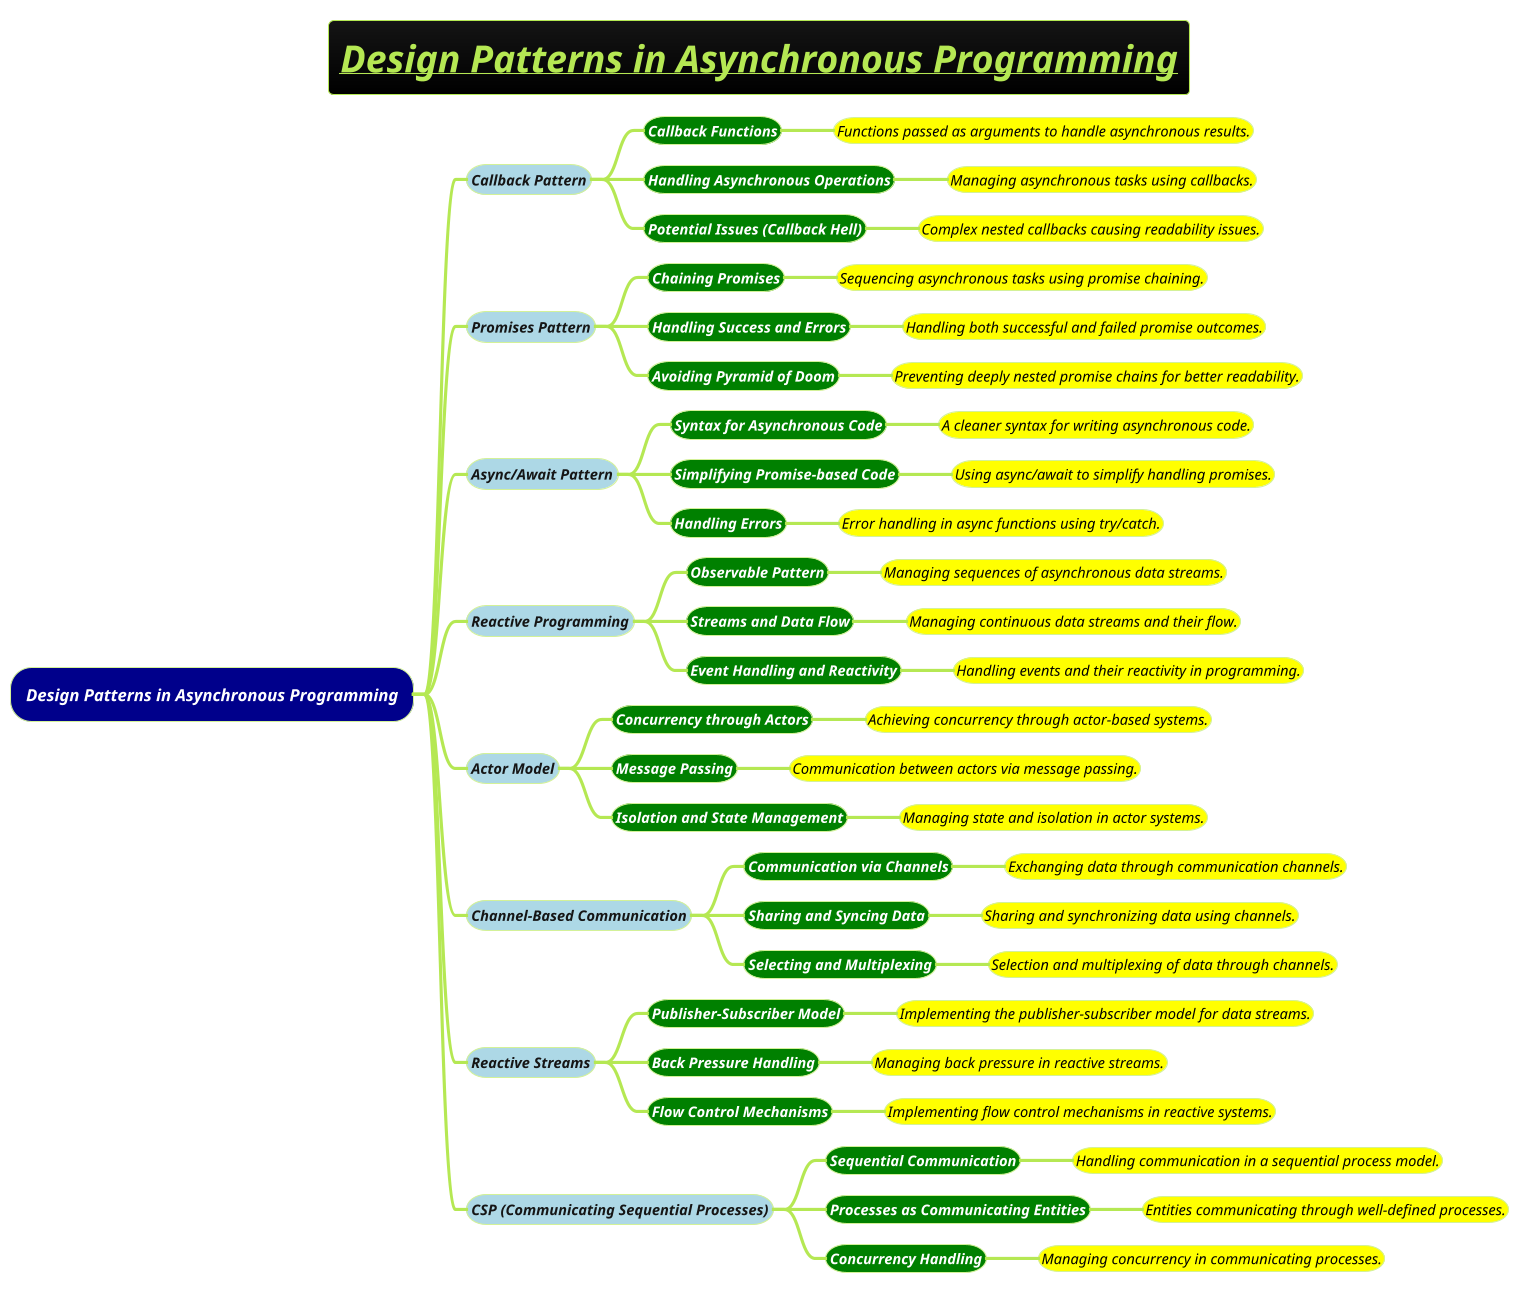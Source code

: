 @startmindmap
title =<i><b><u>Design Patterns in Asynchronous Programming
!theme hacker

*[#darkblue] <i><color #white>Design Patterns in Asynchronous Programming
**[#lightblue] <i><color #blac><size:14>Callback Pattern
***[#green] <b><i><color #white><size:14>Callback Functions
****[#yellow] <i><color #black><size:14>Functions passed as arguments to handle asynchronous results.
***[#green] <b><i><color #white><size:14>Handling Asynchronous Operations
****[#yellow] <i><color #black><size:14>Managing asynchronous tasks using callbacks.
***[#green] <b><i><color #white><size:14>Potential Issues (Callback Hell)
****[#yellow] <i><color #black><size:14>Complex nested callbacks causing readability issues.
**[#lightblue] <i><color #blac><size:14>Promises Pattern
***[#green] <b><i><color #white><size:14>Chaining Promises
****[#yellow] <i><color #black><size:14>Sequencing asynchronous tasks using promise chaining.
***[#green] <b><i><color #white><size:14>Handling Success and Errors
****[#yellow] <i><color #black><size:14>Handling both successful and failed promise outcomes.
***[#green] <b><i><color #white><size:14>Avoiding Pyramid of Doom
****[#yellow] <i><color #black><size:14>Preventing deeply nested promise chains for better readability.
**[#lightblue] <i><color #blac><size:14>Async/Await Pattern
***[#green] <b><i><color #white><size:14>Syntax for Asynchronous Code
****[#yellow] <i><color #black><size:14>A cleaner syntax for writing asynchronous code.
***[#green] <b><i><color #white><size:14>Simplifying Promise-based Code
****[#yellow] <i><color #black><size:14>Using async/await to simplify handling promises.
***[#green] <b><i><color #white><size:14>Handling Errors
****[#yellow] <i><color #black><size:14>Error handling in async functions using try/catch.
**[#lightblue] <i><color #blac><size:14>Reactive Programming
***[#green] <b><i><color #white><size:14>Observable Pattern
****[#yellow] <i><color #black><size:14>Managing sequences of asynchronous data streams.
***[#green] <b><i><color #white><size:14>Streams and Data Flow
****[#yellow] <i><color #black><size:14>Managing continuous data streams and their flow.
***[#green] <b><i><color #white><size:14>Event Handling and Reactivity
****[#yellow] <i><color #black><size:14>Handling events and their reactivity in programming.
**[#lightblue] <i><color #blac><size:14>Actor Model
***[#green] <b><i><color #white><size:14>Concurrency through Actors
****[#yellow] <i><color #black><size:14>Achieving concurrency through actor-based systems.
***[#green] <b><i><color #white><size:14>Message Passing
****[#yellow] <i><color #black><size:14>Communication between actors via message passing.
***[#green] <b><i><color #white><size:14>Isolation and State Management
****[#yellow] <i><color #black><size:14>Managing state and isolation in actor systems.
**[#lightblue] <i><color #blac><size:14>Channel-Based Communication
***[#green] <b><i><color #white><size:14>Communication via Channels
****[#yellow] <i><color #black><size:14>Exchanging data through communication channels.
***[#green] <b><i><color #white><size:14>Sharing and Syncing Data
****[#yellow] <i><color #black><size:14>Sharing and synchronizing data using channels.
***[#green] <b><i><color #white><size:14>Selecting and Multiplexing
****[#yellow] <i><color #black><size:14>Selection and multiplexing of data through channels.
**[#lightblue] <i><color #blac><size:14>Reactive Streams
***[#green] <b><i><color #white><size:14>Publisher-Subscriber Model
****[#yellow] <i><color #black><size:14>Implementing the publisher-subscriber model for data streams.
***[#green] <b><i><color #white><size:14>Back Pressure Handling
****[#yellow] <i><color #black><size:14>Managing back pressure in reactive streams.
***[#green] <b><i><color #white><size:14>Flow Control Mechanisms
****[#yellow] <i><color #black><size:14>Implementing flow control mechanisms in reactive systems.
**[#lightblue] <i><color #blac><size:14>CSP (Communicating Sequential Processes)
***[#green] <b><i><color #white><size:14>Sequential Communication
****[#yellow] <i><color #black><size:14>Handling communication in a sequential process model.
***[#green] <b><i><color #white><size:14>Processes as Communicating Entities
****[#yellow] <i><color #black><size:14>Entities communicating through well-defined processes.
***[#green] <b><i><color #white><size:14>Concurrency Handling
****[#yellow] <i><color #black><size:14>Managing concurrency in communicating processes.
@endmindmap
